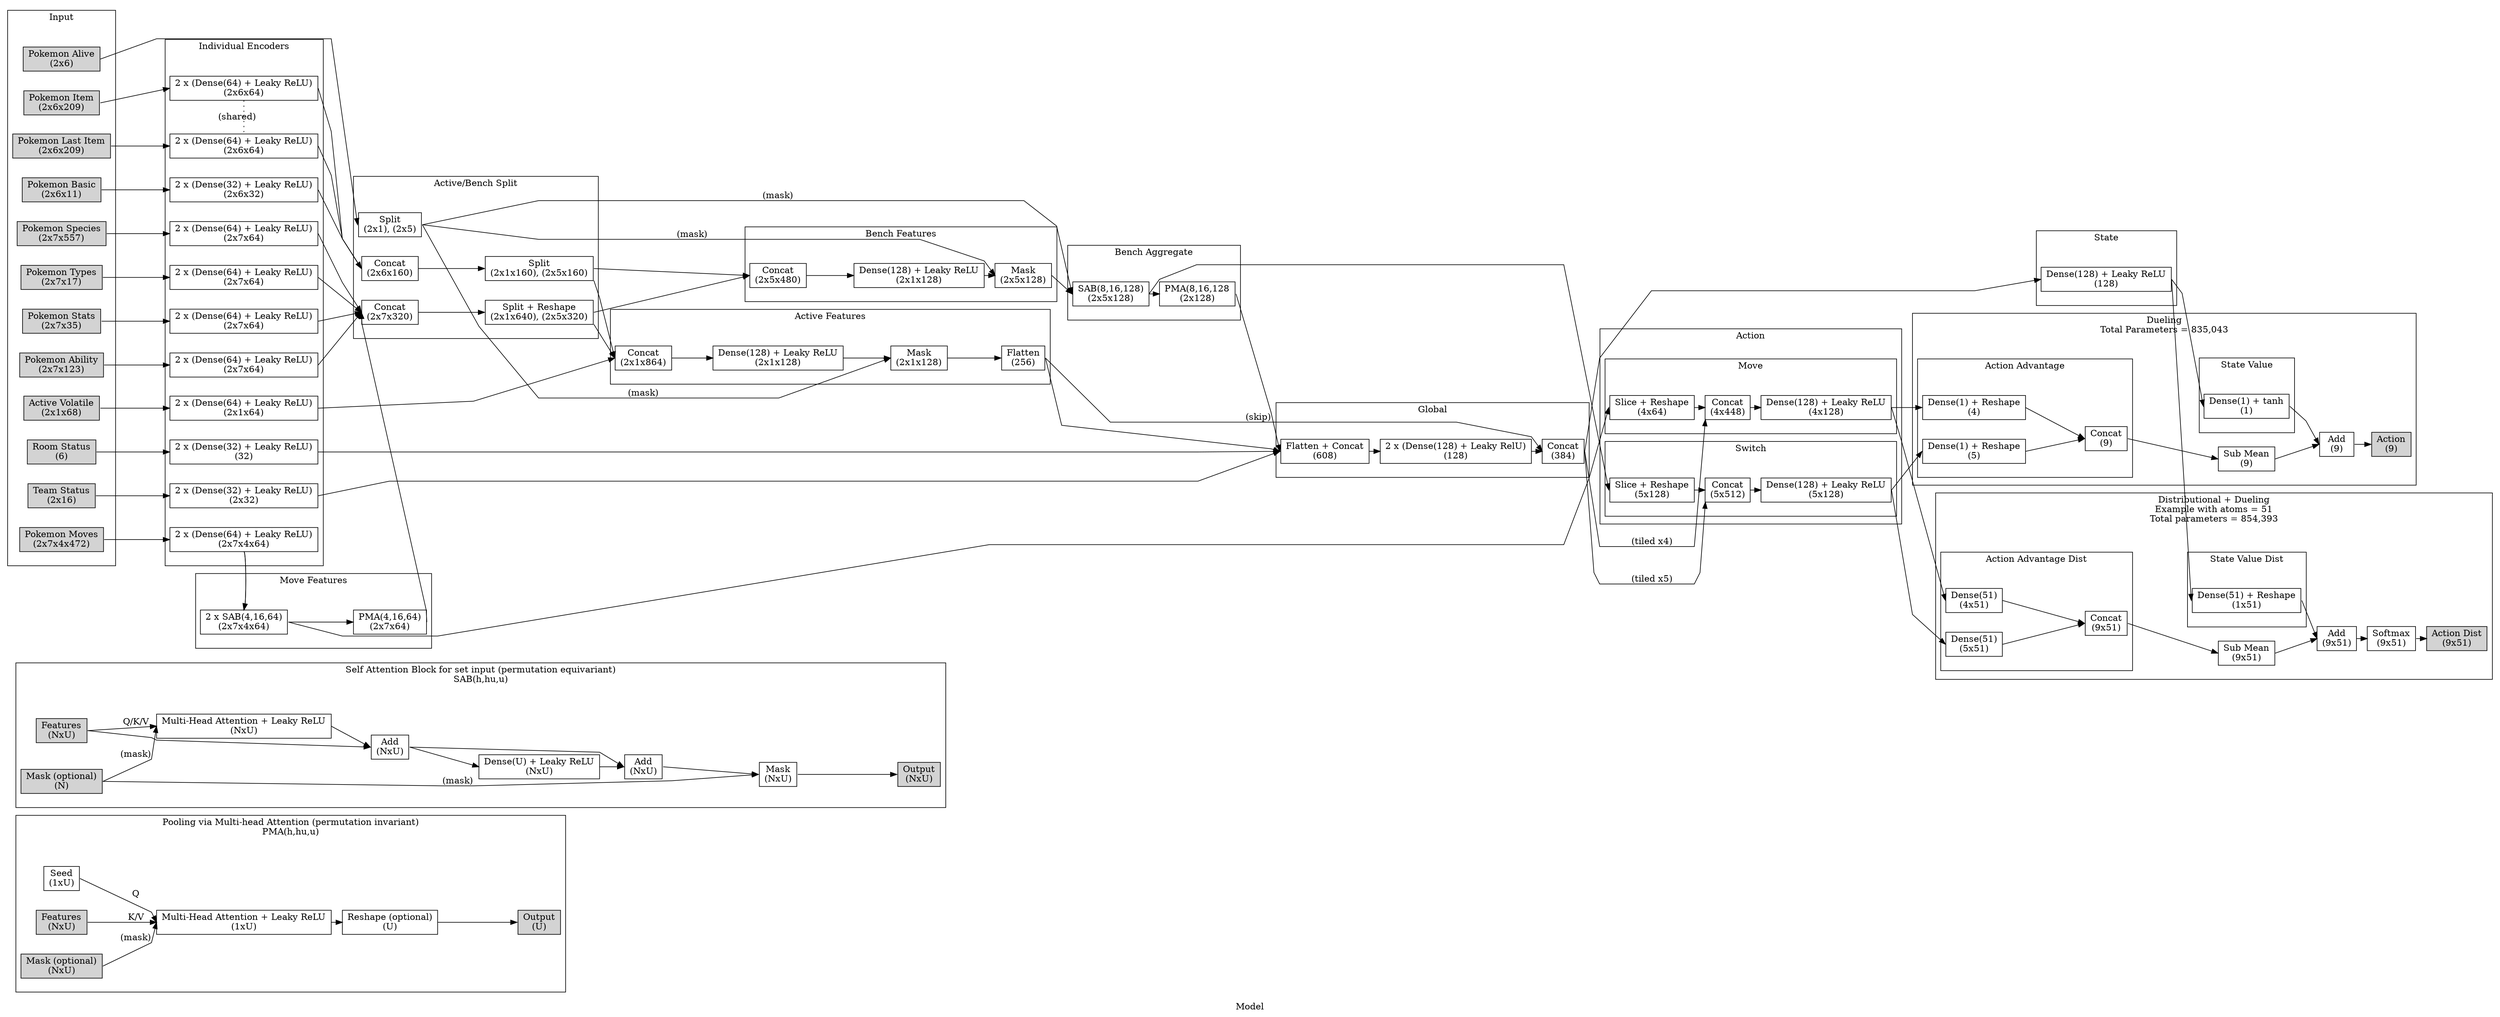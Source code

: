 digraph model {
    label = "Model"
    node [shape=rect]
    rankdir = LR
    splines = polyline
    ranksep = .1
    nodesep = .1
    ratio = .4

    subgraph cluster_pma {
        label = "Pooling via Multi-head Attention (permutation invariant)\nPMA(h,hu,u)"

        pma_seed [label="Seed\n(1xU)"]
        pma_features [style=filled label="Features\n(NxU)"]
        pma_mask [style=filled label="Mask (optional)\n(NxU)"]
        pma_attention [label="Multi-Head Attention + Leaky ReLU\n(1xU)"]
        pma_reshape [label="Reshape (optional)\n(U)"]
        pma_out [style=filled label="Output\n(U)"]

        pma_features:e -> pma_attention:w [label="K/V"]
        pma_seed:e -> pma_attention:w [label="Q"]
        pma_mask:e -> pma_attention:w [label="\n(mask)"]
        pma_attention:e -> pma_reshape:w
        pma_reshape:e -> pma_out:w
    }

    subgraph cluster_sab {
        label = "Self Attention Block for set input (permutation equivariant)\nSAB(h,hu,u)"

        sab_features [style=filled label="Features\n(NxU)"]
        sab_mask [style=filled label="Mask (optional)\n(N)"]
        sab_attention [label="Multi-Head Attention + Leaky ReLU\n(NxU)"]
        sab_residual_1 [label="Add\n(NxU)"]
        sab_attention_dense [label="Dense(U) + Leaky ReLU\n(NxU)"]
        sab_residual_2 [label="Add\n(NxU)"]
        sab_attention_mask [label="Mask\n(NxU)"]
        sab_out [style=filled label="Output\n(NxU)"]

        sab_features:e -> sab_attention:w [label="Q/K/V"]
        sab_mask:e -> sab_attention:w [label="\n\n(mask)"]
        sab_attention:e -> sab_residual_1:w
        sab_residual_1:e -> sab_attention_dense:w
        sab_attention_dense:e -> sab_residual_2:w
        sab_residual_2:e -> sab_attention_mask:w
        sab_mask:e -> sab_attention_mask:w [label="\n(mask)"]
        sab_attention_mask:e -> sab_out:w
        sab_features:e -> sab_residual_1:w
        sab_residual_1:e -> sab_residual_2:w
    }

    subgraph cluster_input {
        label = "Input"

        node [style=filled]
        room_status [label="Room Status\n(6)"]
        team_status [label="Team Status\n(2x16)"]
        active_volatile [label="Active Volatile\n(2x1x68)"]
        pokemon_alive [label="Pokemon Alive\n(2x6)"]
        pokemon_basic [label="Pokemon Basic\n(2x6x11)"]
        pokemon_species [label="Pokemon Species\n(2x7x557)"]
        pokemon_types [label="Pokemon Types\n(2x7x17)"]
        pokemon_stats [label="Pokemon Stats\n(2x7x35)"]
        pokemon_ability [label="Pokemon Ability\n(2x7x123)"]
        pokemon_item [label="Pokemon Item\n(2x6x209)"]
        pokemon_last_item [label="Pokemon Last Item\n(2x6x209)"]
        pokemon_moves [label="Pokemon Moves\n(2x7x4x472)"]
    }

    subgraph cluster_encoder {
        label = "Individual Encoders"

        room_status_dense [label = "2 x (Dense(32) + Leaky ReLU)\n(32)"]
        team_status_dense [label = "2 x (Dense(32) + Leaky ReLU)\n(2x32)"]
        active_volatile_dense [label = "2 x (Dense(64) + Leaky ReLU)\n(2x1x64)"]
        pokemon_basic_dense [label="2 x (Dense(32) + Leaky ReLU)\n(2x6x32)"]
        pokemon_species_dense [label="2 x (Dense(64) + Leaky ReLU)\n(2x7x64)"]
        pokemon_types_dense [label="2 x (Dense(64) + Leaky ReLU)\n(2x7x64)"]
        pokemon_stats_dense [label="2 x (Dense(64) + Leaky ReLU)\n(2x7x64)"]
        pokemon_ability_dense [label="2 x (Dense(64) + Leaky ReLU)\n(2x7x64)"]
        pokemon_item_dense [label="2 x (Dense(64) + Leaky ReLU)\n(2x6x64)"]
        pokemon_last_item_dense [label="2 x (Dense(64) + Leaky ReLU)\n(2x6x64)"]
        pokemon_moves_dense [label="2 x (Dense(64) + Leaky ReLU)\n(2x7x4x64)"]

        room_status:e -> room_status_dense:w
        team_status:e -> team_status_dense:w
        active_volatile:e -> active_volatile_dense:w
        pokemon_basic:e -> pokemon_basic_dense:w
        pokemon_species:e -> pokemon_species_dense:w
        pokemon_types:e -> pokemon_types_dense:w
        pokemon_stats:e -> pokemon_stats_dense:w
        pokemon_ability:e -> pokemon_ability_dense:w
        pokemon_item:e -> pokemon_item_dense:w
        pokemon_last_item:e -> pokemon_last_item_dense:w
        pokemon_moves:e -> pokemon_moves_dense:w

        edge [dir=none constraint=false style=dotted label="(shared)"]
        pokemon_item_dense -> pokemon_last_item_dense
    }

    subgraph cluster_move {
        label = "Move Features"

        pokemon_moves_attention [label="2 x SAB(4,16,64)\n(2x7x4x64)"]
        pokemon_moves_aggregate [label="PMA(4,16,64)\n(2x7x64)"]

        pokemon_moves_dense:s -> pokemon_moves_attention:n
        pokemon_moves_attention:e -> pokemon_moves_aggregate:w

        pokemon_moves -> pokemon_moves_attention [style=invis]
    }

    subgraph cluster_split {
        label = "Active/Bench Split"

        active_and_pokemon_concat [label="Concat\n(2x7x320)"]
        active_and_pokemon_split [label="Split + Reshape\n(2x1x640), (2x5x320)"]
        pokemon_concat [label="Concat\n(2x6x160)"]
        pokemon_split [label="Split\n(2x1x160), (2x5x160)"]
        alive_split [label="Split\n(2x1), (2x5)"]

        pokemon_species_dense:e -> active_and_pokemon_concat:w
        pokemon_types_dense:e -> active_and_pokemon_concat:w
        pokemon_stats_dense:e -> active_and_pokemon_concat:w
        pokemon_ability_dense:e -> active_and_pokemon_concat:w
        pokemon_moves_aggregate:e -> active_and_pokemon_concat:w
        active_and_pokemon_concat:e -> active_and_pokemon_split:w
        pokemon_basic_dense:e -> pokemon_concat:w
        pokemon_item_dense:e -> pokemon_concat:w
        pokemon_last_item_dense:e -> pokemon_concat:w
        pokemon_concat:e -> pokemon_split:w
        pokemon_alive:e -> alive_split:w
    }

    subgraph cluster_active {
        label = "Active Features"

        active_concat [label="Concat\n(2x1x864)"]
        active_dense [label="Dense(128) + Leaky ReLU\n(2x1x128)"]
        active_mask [label="Mask\n(2x1x128)"]
        active_flatten [label="Flatten\n(256)"]

        active_volatile_dense:e -> active_concat:w
        active_and_pokemon_split:se -> active_concat:w
        pokemon_split:se -> active_concat:w
        active_concat:e -> active_dense:w
        active_dense:e -> active_mask:w
        alive_split:e -> active_mask:w [label="(mask)"]
        active_mask:e -> active_flatten:w
    }

    subgraph cluster_bench {
        label = "Bench Features"

        bench_concat [label="Concat\n(2x5x480)"]
        bench_dense [label="Dense(128) + Leaky ReLU\n(2x1x128)"]
        bench_mask [label="Mask\n(2x5x128)"]

        active_and_pokemon_split:e -> bench_concat:w
        pokemon_split:e ->  bench_concat:w
        bench_concat -> bench_dense -> bench_mask:w
        alive_split:e -> bench_mask:w [label="\n(mask)"]

        active_concat -> bench_concat [style=invis]
    }

    subgraph cluster_bench_aggregate {
        label = "Bench Aggregate"

        bench_attention [label="SAB(8,16,128)\n(2x5x128)"]
        bench_aggregate [label="PMA(8,16,128\n(2x128)"]

        bench_mask:e -> bench_attention:w
        bench_attention:e -> bench_aggregate:w
        alive_split:e -> bench_attention:w [label="(mask)"]
    }

    subgraph cluster_global {
        label = "Global"

        global_concat [label="Flatten + Concat\n(608)"]
        global_dense [label="2 x (Dense(128) + Leaky RelU)\n(128)"]
        active_global_concat [label="Concat\n(384)"]

        room_status_dense:e ->  global_concat:w
        team_status_dense:e -> global_concat:w
        active_flatten:e -> global_concat:w
        bench_aggregate:e -> global_concat:w
        global_concat:e -> global_dense:w
        global_dense:e -> active_global_concat:w
        active_flatten:e -> active_global_concat:w [label="(skip)"]
    }

    subgraph cluster_action {
        label = "Action"

        subgraph cluster_action_move {
            label = "Move"

            action_move_slice [label="Slice + Reshape\n(4x64)"]
            action_move_concat [label="Concat\n(4x448)"]
            action_move_dense [label="Dense(128) + Leaky ReLU\n(4x128)"]

            pokemon_moves_attention:e -> action_move_slice:w
            action_move_slice:e -> action_move_concat:w
            active_global_concat:e -> action_move_concat:sw [label="\n\n(tiled x4)"]
            action_move_concat:e -> action_move_dense:w

            global_concat -> action_move_slice [style=invis]
        }

        subgraph cluster_action_switch {
            label = "Switch"

            action_switch_slice [label="Slice + Reshape\n(5x128)"]
            action_switch_concat [label="Concat\n(5x512)"]
            action_switch_dense [label="Dense(128) + Leaky ReLU\n(5x128)"]

            bench_attention:e -> action_switch_slice:w
            action_switch_slice:e -> action_switch_concat:w
            active_global_concat:e -> action_switch_concat:sw [label="(tiled x5)"]
            action_switch_concat:e -> action_switch_dense:w

            active_global_concat -> action_switch_slice [style=invis]
        }
    }

    subgraph cluster_value {
        label = "State"

        value_dense [label="Dense(128) + Leaky ReLU\n(128)"]

        active_global_concat:e -> value_dense:w
    }

    subgraph cluster_dueling {
        label = "Dueling\nTotal Parameters = 835,043"

        subgraph cluster_dueling_action {
            label = "Action Advantage"

            action_move_adv [label="Dense(1) + Reshape\n(4)"]
            action_switch_adv [label="Dense(1) + Reshape\n(5)"]
            adv [label="Concat\n(9)"]

            action_move_dense:e -> action_move_adv:w
            action_switch_dense:e -> action_switch_adv:w
            action_move_adv:e -> adv:w
            action_switch_adv:e -> adv:w
        }

        subgraph cluster_dueling_value {
            label = "State Value"

            v [label="Dense(1) + tanh\n(1)"]

            value_dense:e -> v:w

            adv -> v [style=invis]
        }

        adv_centered [label="Sub Mean\n(9)"]
        q [label="Add\n(9)"]
        dueling_output [style=filled label="Action\n(9)"]

        adv:e -> adv_centered:w
        adv_centered:e -> q:w
        v:e -> q:w
        q:e -> dueling_output:w
    }

    subgraph cluster_dist {
        label = "Distributional + Dueling\nExample with atoms = 51\nTotal parameters = 854,393"

        subgraph cluster_dueling_action {
            label = "Action Advantage Dist"

            action_move_adv_logits [label="Dense(51)\n(4x51)"]
            action_switch_adv_logits [label="Dense(51)\n(5x51)"]
            adv_logits [label="Concat\n(9x51)"]

            action_move_dense:e -> action_move_adv_logits:w
            action_switch_dense:e -> action_switch_adv_logits:w
            action_move_adv_logits:e -> adv_logits:w
            action_switch_adv_logits:e -> adv_logits:w
        }

        subgraph cluster_dueling_value {
            label = "State Value Dist"

            v_logits [label="Dense(51) + Reshape\n(1x51)"]

            value_dense:e -> v_logits:w

            adv_logits -> v_logits [style=invis]
        }

        adv_centered_logits [label="Sub Mean\n(9x51)"]
        q_logits [label="Add\n(9x51)"]
        q_dist [label="Softmax\n(9x51)"]
        dist_dueling_output [style=filled label="Action Dist\n(9x51)"]

        adv_logits:e -> adv_centered_logits:w
        adv_centered_logits:e -> q_logits:w
        v_logits:e -> q_logits:w
        q_logits:e -> q_dist:w
        q_dist:e -> dist_dueling_output:w
    }
}
